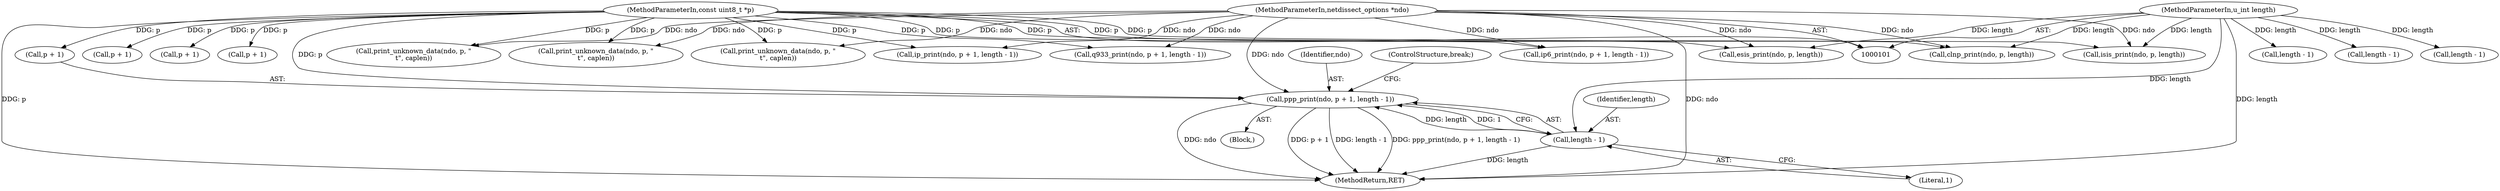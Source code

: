 digraph "1_tcpdump_1dcd10aceabbc03bf571ea32b892c522cbe923de_4@pointer" {
"1000216" [label="(Call,ppp_print(ndo, p + 1, length - 1))"];
"1000102" [label="(MethodParameterIn,netdissect_options *ndo)"];
"1000103" [label="(MethodParameterIn,const uint8_t *p)"];
"1000221" [label="(Call,length - 1)"];
"1000104" [label="(MethodParameterIn,u_int length)"];
"1000208" [label="(Call,p + 1)"];
"1000261" [label="(MethodReturn,RET)"];
"1000222" [label="(Identifier,length)"];
"1000141" [label="(Call,clnp_print(ndo, p, length))"];
"1000216" [label="(Call,ppp_print(ndo, p + 1, length - 1))"];
"1000191" [label="(Call,length - 1)"];
"1000137" [label="(Block,)"];
"1000217" [label="(Identifier,ndo)"];
"1000160" [label="(Call,isis_print(ndo, p, length))"];
"1000103" [label="(MethodParameterIn,const uint8_t *p)"];
"1000218" [label="(Call,p + 1)"];
"1000102" [label="(MethodParameterIn,netdissect_options *ndo)"];
"1000224" [label="(ControlStructure,break;)"];
"1000201" [label="(Call,length - 1)"];
"1000145" [label="(Call,print_unknown_data(ndo, p, \"\n\t\", caplen))"];
"1000164" [label="(Call,print_unknown_data(ndo, p, \"\n\t\", caplen))"];
"1000223" [label="(Literal,1)"];
"1000255" [label="(Call,print_unknown_data(ndo, p, \"\n\t\", caplen))"];
"1000206" [label="(Call,ip6_print(ndo, p + 1, length - 1))"];
"1000211" [label="(Call,length - 1)"];
"1000196" [label="(Call,ip_print(ndo, p + 1, length - 1))"];
"1000152" [label="(Call,esis_print(ndo, p, length))"];
"1000198" [label="(Call,p + 1)"];
"1000221" [label="(Call,length - 1)"];
"1000104" [label="(MethodParameterIn,u_int length)"];
"1000186" [label="(Call,q933_print(ndo, p + 1, length - 1))"];
"1000188" [label="(Call,p + 1)"];
"1000216" -> "1000137"  [label="AST: "];
"1000216" -> "1000221"  [label="CFG: "];
"1000217" -> "1000216"  [label="AST: "];
"1000218" -> "1000216"  [label="AST: "];
"1000221" -> "1000216"  [label="AST: "];
"1000224" -> "1000216"  [label="CFG: "];
"1000216" -> "1000261"  [label="DDG: ppp_print(ndo, p + 1, length - 1)"];
"1000216" -> "1000261"  [label="DDG: length - 1"];
"1000216" -> "1000261"  [label="DDG: ndo"];
"1000216" -> "1000261"  [label="DDG: p + 1"];
"1000102" -> "1000216"  [label="DDG: ndo"];
"1000103" -> "1000216"  [label="DDG: p"];
"1000221" -> "1000216"  [label="DDG: length"];
"1000221" -> "1000216"  [label="DDG: 1"];
"1000102" -> "1000101"  [label="AST: "];
"1000102" -> "1000261"  [label="DDG: ndo"];
"1000102" -> "1000141"  [label="DDG: ndo"];
"1000102" -> "1000145"  [label="DDG: ndo"];
"1000102" -> "1000152"  [label="DDG: ndo"];
"1000102" -> "1000160"  [label="DDG: ndo"];
"1000102" -> "1000164"  [label="DDG: ndo"];
"1000102" -> "1000186"  [label="DDG: ndo"];
"1000102" -> "1000196"  [label="DDG: ndo"];
"1000102" -> "1000206"  [label="DDG: ndo"];
"1000102" -> "1000255"  [label="DDG: ndo"];
"1000103" -> "1000101"  [label="AST: "];
"1000103" -> "1000261"  [label="DDG: p"];
"1000103" -> "1000141"  [label="DDG: p"];
"1000103" -> "1000145"  [label="DDG: p"];
"1000103" -> "1000152"  [label="DDG: p"];
"1000103" -> "1000160"  [label="DDG: p"];
"1000103" -> "1000164"  [label="DDG: p"];
"1000103" -> "1000186"  [label="DDG: p"];
"1000103" -> "1000188"  [label="DDG: p"];
"1000103" -> "1000196"  [label="DDG: p"];
"1000103" -> "1000198"  [label="DDG: p"];
"1000103" -> "1000206"  [label="DDG: p"];
"1000103" -> "1000208"  [label="DDG: p"];
"1000103" -> "1000218"  [label="DDG: p"];
"1000103" -> "1000255"  [label="DDG: p"];
"1000221" -> "1000223"  [label="CFG: "];
"1000222" -> "1000221"  [label="AST: "];
"1000223" -> "1000221"  [label="AST: "];
"1000221" -> "1000261"  [label="DDG: length"];
"1000104" -> "1000221"  [label="DDG: length"];
"1000104" -> "1000101"  [label="AST: "];
"1000104" -> "1000261"  [label="DDG: length"];
"1000104" -> "1000141"  [label="DDG: length"];
"1000104" -> "1000152"  [label="DDG: length"];
"1000104" -> "1000160"  [label="DDG: length"];
"1000104" -> "1000191"  [label="DDG: length"];
"1000104" -> "1000201"  [label="DDG: length"];
"1000104" -> "1000211"  [label="DDG: length"];
}
